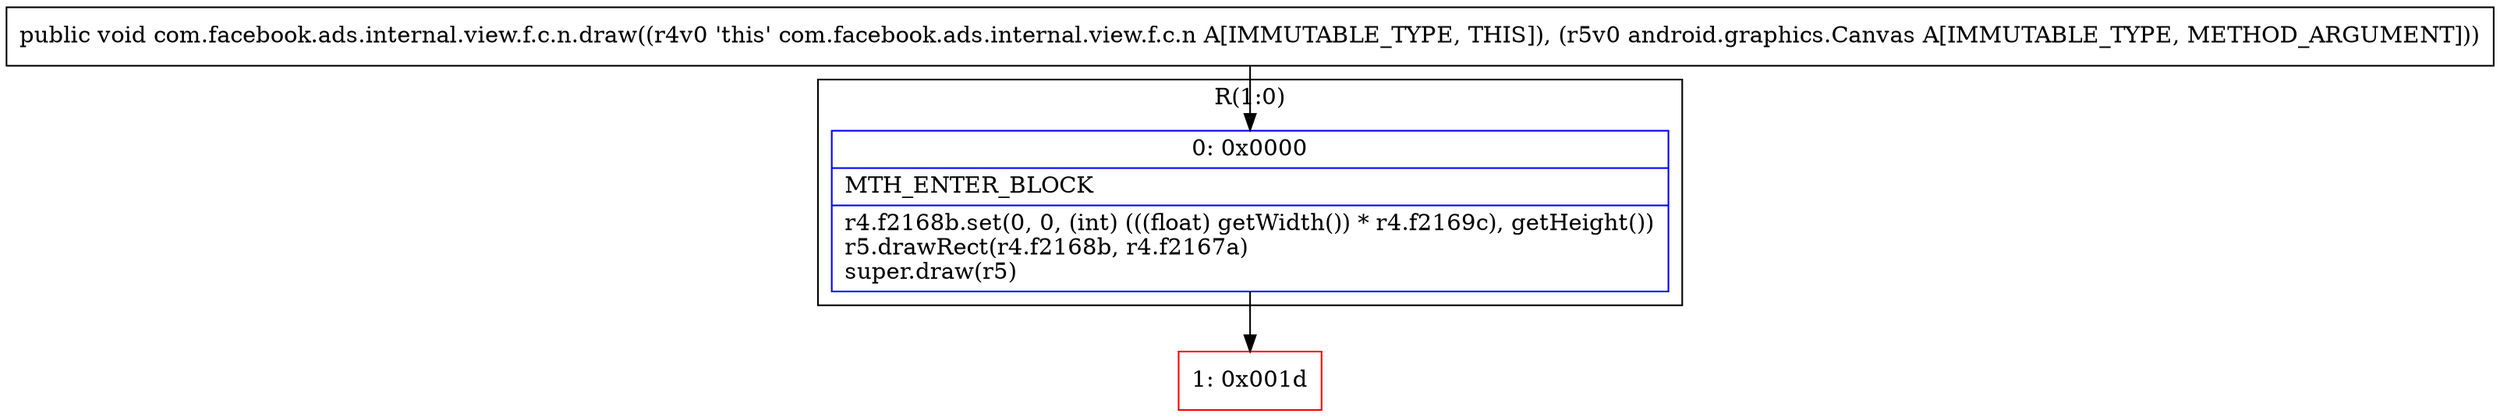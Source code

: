 digraph "CFG forcom.facebook.ads.internal.view.f.c.n.draw(Landroid\/graphics\/Canvas;)V" {
subgraph cluster_Region_130904032 {
label = "R(1:0)";
node [shape=record,color=blue];
Node_0 [shape=record,label="{0\:\ 0x0000|MTH_ENTER_BLOCK\l|r4.f2168b.set(0, 0, (int) (((float) getWidth()) * r4.f2169c), getHeight())\lr5.drawRect(r4.f2168b, r4.f2167a)\lsuper.draw(r5)\l}"];
}
Node_1 [shape=record,color=red,label="{1\:\ 0x001d}"];
MethodNode[shape=record,label="{public void com.facebook.ads.internal.view.f.c.n.draw((r4v0 'this' com.facebook.ads.internal.view.f.c.n A[IMMUTABLE_TYPE, THIS]), (r5v0 android.graphics.Canvas A[IMMUTABLE_TYPE, METHOD_ARGUMENT])) }"];
MethodNode -> Node_0;
Node_0 -> Node_1;
}

